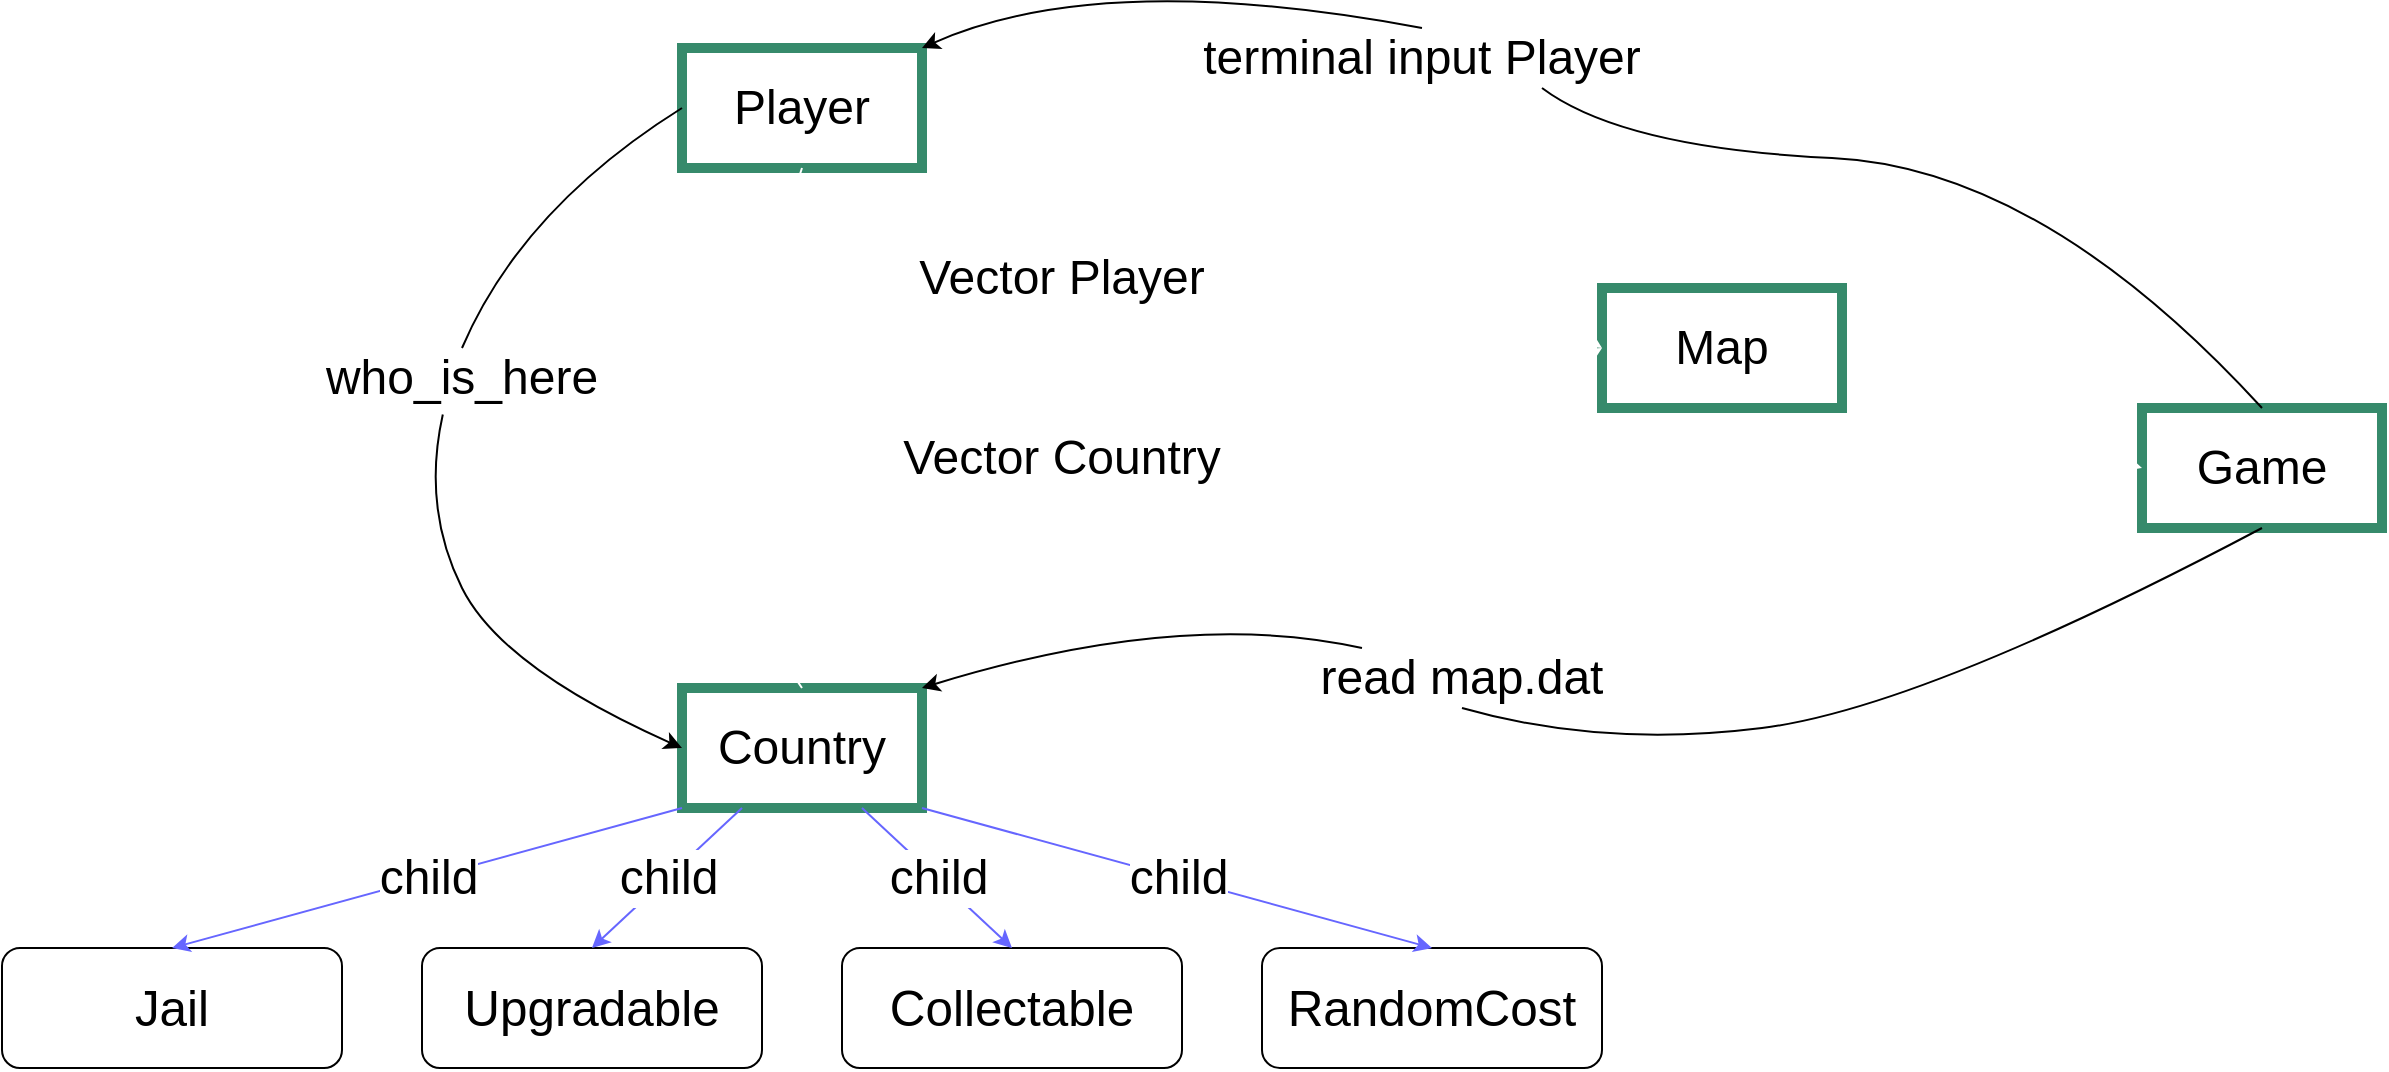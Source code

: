 <mxfile>
    <diagram id="FAyuMuRfts_mgKjyH_LW" name="Page-1">
        <mxGraphModel dx="911" dy="1799" grid="1" gridSize="10" guides="1" tooltips="1" connect="1" arrows="1" fold="1" page="1" pageScale="1" pageWidth="827" pageHeight="1169" math="0" shadow="0">
            <root>
                <mxCell id="0"/>
                <mxCell id="1" parent="0"/>
                <mxCell id="2" value="&lt;font style=&quot;font-size: 24px&quot;&gt;Country&lt;/font&gt;" style="rounded=0;whiteSpace=wrap;html=1;strokeColor=#368A6B;strokeWidth=5;" vertex="1" parent="1">
                    <mxGeometry x="360" y="200" width="120" height="60" as="geometry"/>
                </mxCell>
                <mxCell id="3" value="&lt;span class=&quot;markedContent&quot; id=&quot;page69R_mcid8&quot;&gt;&lt;span style=&quot;left: 169.929px ; top: 206.568px ; font-size: 24.716px ; font-family: sans-serif ; transform: scalex(1.001)&quot; dir=&quot;ltr&quot;&gt;Upgradable&lt;/span&gt;&lt;/span&gt;" style="rounded=1;whiteSpace=wrap;html=1;fontSize=24;" vertex="1" parent="1">
                    <mxGeometry x="230" y="330" width="170" height="60" as="geometry"/>
                </mxCell>
                <mxCell id="4" value="&lt;span class=&quot;markedContent&quot; id=&quot;page69R_mcid10&quot;&gt;&lt;span style=&quot;left: 169.929px ; top: 270.504px ; font-size: 24.716px ; font-family: sans-serif ; transform: scalex(1.0)&quot; dir=&quot;ltr&quot;&gt;Collectable&lt;/span&gt;&lt;/span&gt;" style="rounded=1;whiteSpace=wrap;html=1;fontSize=24;" vertex="1" parent="1">
                    <mxGeometry x="440" y="330" width="170" height="60" as="geometry"/>
                </mxCell>
                <mxCell id="5" value="&lt;span class=&quot;markedContent&quot; id=&quot;page69R_mcid12&quot;&gt;&lt;span style=&quot;left: 169.929px ; top: 334.417px ; font-size: 24.746px ; font-family: sans-serif ; transform: scalex(1.0)&quot; dir=&quot;ltr&quot;&gt;RandomCost&lt;/span&gt;&lt;/span&gt;" style="rounded=1;whiteSpace=wrap;html=1;fontSize=24;" vertex="1" parent="1">
                    <mxGeometry x="650" y="330" width="170" height="60" as="geometry"/>
                </mxCell>
                <mxCell id="6" value="&lt;span class=&quot;markedContent&quot; id=&quot;page69R_mcid14&quot;&gt;&lt;span style=&quot;left: 169.929px ; top: 398.4px ; font-size: 24.716px ; font-family: sans-serif ; transform: scalex(1.002)&quot; dir=&quot;ltr&quot;&gt;Jail&lt;/span&gt;&lt;/span&gt;" style="rounded=1;whiteSpace=wrap;html=1;fontSize=24;" vertex="1" parent="1">
                    <mxGeometry x="20" y="330" width="170" height="60" as="geometry"/>
                </mxCell>
                <mxCell id="11" value="Game" style="rounded=0;whiteSpace=wrap;html=1;fontSize=24;fillColor=none;strokeColor=#368A6B;strokeWidth=5;" vertex="1" parent="1">
                    <mxGeometry x="1090" y="60" width="120" height="60" as="geometry"/>
                </mxCell>
                <mxCell id="13" value="" style="curved=1;endArrow=classic;html=1;fontSize=24;exitX=0.25;exitY=0;exitDx=0;exitDy=0;entryX=1;entryY=0;entryDx=0;entryDy=0;startArrow=none;" edge="1" parent="1" source="16" target="2">
                    <mxGeometry width="50" height="50" relative="1" as="geometry">
                        <mxPoint x="560" y="310" as="sourcePoint"/>
                        <mxPoint x="370" y="480" as="targetPoint"/>
                        <Array as="points">
                            <mxPoint x="610" y="160"/>
                        </Array>
                    </mxGeometry>
                </mxCell>
                <mxCell id="17" value="&lt;font style=&quot;font-size: 24px&quot;&gt;Player&lt;/font&gt;" style="rounded=0;whiteSpace=wrap;html=1;strokeColor=#368A6B;strokeWidth=5;" vertex="1" parent="1">
                    <mxGeometry x="360" y="-120" width="120" height="60" as="geometry"/>
                </mxCell>
                <mxCell id="45" style="edgeStyle=none;html=1;entryX=0;entryY=0.5;entryDx=0;entryDy=0;fontSize=24;strokeColor=#FFFFFF;fillColor=#007FFF;" edge="1" parent="1" source="18" target="11">
                    <mxGeometry relative="1" as="geometry"/>
                </mxCell>
                <mxCell id="18" value="&lt;font style=&quot;font-size: 24px&quot;&gt;Map&lt;/font&gt;" style="rounded=0;whiteSpace=wrap;html=1;strokeColor=#368A6B;strokeWidth=5;" vertex="1" parent="1">
                    <mxGeometry x="820" width="120" height="60" as="geometry"/>
                </mxCell>
                <mxCell id="19" value="" style="curved=1;endArrow=classic;html=1;fontSize=24;entryX=0;entryY=0.5;entryDx=0;entryDy=0;startArrow=none;exitX=0.452;exitY=1.107;exitDx=0;exitDy=0;exitPerimeter=0;" edge="1" parent="1" source="20" target="2">
                    <mxGeometry width="50" height="50" relative="1" as="geometry">
                        <mxPoint x="350" y="100" as="sourcePoint"/>
                        <mxPoint x="180" y="90" as="targetPoint"/>
                        <Array as="points">
                            <mxPoint x="230" y="110"/>
                            <mxPoint x="270" y="190"/>
                        </Array>
                    </mxGeometry>
                </mxCell>
                <mxCell id="22" value="" style="endArrow=classic;html=1;fontSize=24;exitX=0;exitY=1;exitDx=0;exitDy=0;entryX=0.5;entryY=0;entryDx=0;entryDy=0;fillColor=#007FFF;strokeColor=#6666FF;" edge="1" parent="1" source="2" target="6">
                    <mxGeometry relative="1" as="geometry">
                        <mxPoint x="630" y="260" as="sourcePoint"/>
                        <mxPoint x="860" y="260" as="targetPoint"/>
                        <Array as="points"/>
                    </mxGeometry>
                </mxCell>
                <mxCell id="23" value="child" style="edgeLabel;resizable=0;html=1;align=center;verticalAlign=middle;fontSize=24;fillColor=#6666FF;strokeColor=#6666FF;" connectable="0" vertex="1" parent="22">
                    <mxGeometry relative="1" as="geometry"/>
                </mxCell>
                <mxCell id="24" value="" style="endArrow=classic;html=1;fontSize=24;exitX=0.25;exitY=1;exitDx=0;exitDy=0;entryX=0.5;entryY=0;entryDx=0;entryDy=0;strokeColor=#6666FF;" edge="1" parent="1" source="2" target="3">
                    <mxGeometry relative="1" as="geometry">
                        <mxPoint x="230" y="520" as="sourcePoint"/>
                        <mxPoint x="460" y="520" as="targetPoint"/>
                        <Array as="points"/>
                    </mxGeometry>
                </mxCell>
                <mxCell id="25" value="child" style="edgeLabel;resizable=0;html=1;align=center;verticalAlign=middle;fontSize=24;" connectable="0" vertex="1" parent="24">
                    <mxGeometry relative="1" as="geometry"/>
                </mxCell>
                <mxCell id="26" value="" style="endArrow=classic;html=1;fontSize=24;exitX=0.75;exitY=1;exitDx=0;exitDy=0;entryX=0.5;entryY=0;entryDx=0;entryDy=0;strokeColor=#6666FF;" edge="1" parent="1" source="2" target="4">
                    <mxGeometry relative="1" as="geometry">
                        <mxPoint x="414" y="460" as="sourcePoint"/>
                        <mxPoint x="644" y="460" as="targetPoint"/>
                        <Array as="points"/>
                    </mxGeometry>
                </mxCell>
                <mxCell id="27" value="child" style="edgeLabel;resizable=0;html=1;align=center;verticalAlign=middle;fontSize=24;" connectable="0" vertex="1" parent="26">
                    <mxGeometry relative="1" as="geometry"/>
                </mxCell>
                <mxCell id="28" value="" style="endArrow=classic;html=1;fontSize=24;exitX=1;exitY=1;exitDx=0;exitDy=0;entryX=0.5;entryY=0;entryDx=0;entryDy=0;strokeColor=#6666FF;" edge="1" parent="1" source="2" target="5">
                    <mxGeometry relative="1" as="geometry">
                        <mxPoint x="620" y="310" as="sourcePoint"/>
                        <mxPoint x="850" y="310" as="targetPoint"/>
                        <Array as="points"/>
                    </mxGeometry>
                </mxCell>
                <mxCell id="29" value="child" style="edgeLabel;resizable=0;html=1;align=center;verticalAlign=middle;fontSize=24;" connectable="0" vertex="1" parent="28">
                    <mxGeometry relative="1" as="geometry"/>
                </mxCell>
                <mxCell id="16" value="&lt;span style=&quot;text-align: left&quot;&gt;read map.dat&lt;/span&gt;" style="text;html=1;strokeColor=none;fillColor=none;align=center;verticalAlign=middle;whiteSpace=wrap;rounded=0;fontSize=24;" vertex="1" parent="1">
                    <mxGeometry x="650" y="180" width="200" height="30" as="geometry"/>
                </mxCell>
                <mxCell id="31" value="" style="curved=1;endArrow=none;html=1;fontSize=24;exitX=0.5;exitY=1;exitDx=0;exitDy=0;entryX=0.5;entryY=1;entryDx=0;entryDy=0;" edge="1" parent="1" source="11" target="16">
                    <mxGeometry width="50" height="50" relative="1" as="geometry">
                        <mxPoint x="960" y="150" as="sourcePoint"/>
                        <mxPoint x="420" y="200" as="targetPoint"/>
                        <Array as="points">
                            <mxPoint x="980" y="210"/>
                            <mxPoint x="820" y="230"/>
                        </Array>
                    </mxGeometry>
                </mxCell>
                <mxCell id="20" value="&lt;span style=&quot;text-align: left&quot;&gt;who_is_here&lt;/span&gt;" style="text;html=1;strokeColor=none;fillColor=none;align=center;verticalAlign=middle;whiteSpace=wrap;rounded=0;fontSize=24;" vertex="1" parent="1">
                    <mxGeometry x="150" y="30" width="200" height="30" as="geometry"/>
                </mxCell>
                <mxCell id="32" value="" style="curved=1;endArrow=none;html=1;fontSize=24;exitX=0;exitY=0.5;exitDx=0;exitDy=0;entryX=0.5;entryY=0;entryDx=0;entryDy=0;" edge="1" parent="1" source="17" target="20">
                    <mxGeometry width="50" height="50" relative="1" as="geometry">
                        <mxPoint x="360" y="-90" as="sourcePoint"/>
                        <mxPoint x="360" y="230" as="targetPoint"/>
                        <Array as="points">
                            <mxPoint x="280" y="-40"/>
                        </Array>
                    </mxGeometry>
                </mxCell>
                <mxCell id="33" value="" style="curved=1;endArrow=classic;html=1;fontSize=24;exitX=0.5;exitY=0;exitDx=0;exitDy=0;entryX=1;entryY=0;entryDx=0;entryDy=0;startArrow=none;" edge="1" parent="1" source="35" target="17">
                    <mxGeometry width="50" height="50" relative="1" as="geometry">
                        <mxPoint x="580" y="130" as="sourcePoint"/>
                        <mxPoint x="630" y="80" as="targetPoint"/>
                        <Array as="points">
                            <mxPoint x="570" y="-160"/>
                        </Array>
                    </mxGeometry>
                </mxCell>
                <mxCell id="35" value="&lt;span style=&quot;text-align: left&quot;&gt;terminal input Player&lt;/span&gt;" style="text;html=1;strokeColor=none;fillColor=none;align=center;verticalAlign=middle;whiteSpace=wrap;rounded=0;fontSize=24;" vertex="1" parent="1">
                    <mxGeometry x="610" y="-130" width="240" height="30" as="geometry"/>
                </mxCell>
                <mxCell id="36" value="" style="curved=1;endArrow=none;html=1;fontSize=24;exitX=0.5;exitY=0;exitDx=0;exitDy=0;entryX=0.75;entryY=1;entryDx=0;entryDy=0;" edge="1" parent="1" source="11" target="35">
                    <mxGeometry width="50" height="50" relative="1" as="geometry">
                        <mxPoint x="960" y="90" as="sourcePoint"/>
                        <mxPoint x="480" y="-120" as="targetPoint"/>
                        <Array as="points">
                            <mxPoint x="1040" y="-60"/>
                            <mxPoint x="830" y="-70"/>
                        </Array>
                    </mxGeometry>
                </mxCell>
                <mxCell id="38" value="" style="curved=1;endArrow=classic;html=1;fontSize=24;strokeColor=#FFFFFF;fillColor=#007FFF;exitX=1;exitY=0.5;exitDx=0;exitDy=0;entryX=0;entryY=0.5;entryDx=0;entryDy=0;startArrow=none;" edge="1" parent="1" source="39" target="18">
                    <mxGeometry width="50" height="50" relative="1" as="geometry">
                        <mxPoint x="580" y="110" as="sourcePoint"/>
                        <mxPoint x="630" y="60" as="targetPoint"/>
                        <Array as="points">
                            <mxPoint x="740" y="-20"/>
                        </Array>
                    </mxGeometry>
                </mxCell>
                <mxCell id="39" value="Vector Player" style="text;html=1;strokeColor=none;fillColor=none;align=center;verticalAlign=middle;whiteSpace=wrap;rounded=0;fontSize=24;" vertex="1" parent="1">
                    <mxGeometry x="470" y="-20" width="160" height="30" as="geometry"/>
                </mxCell>
                <mxCell id="40" value="" style="curved=1;endArrow=none;html=1;fontSize=24;strokeColor=#FFFFFF;fillColor=#007FFF;exitX=0.5;exitY=1;exitDx=0;exitDy=0;entryX=0;entryY=0.5;entryDx=0;entryDy=0;" edge="1" parent="1" source="17" target="39">
                    <mxGeometry width="50" height="50" relative="1" as="geometry">
                        <mxPoint x="420" y="-60" as="sourcePoint"/>
                        <mxPoint x="630" as="targetPoint"/>
                        <Array as="points">
                            <mxPoint x="400" y="-5"/>
                        </Array>
                    </mxGeometry>
                </mxCell>
                <mxCell id="42" value="" style="curved=1;endArrow=classic;html=1;fontSize=24;strokeColor=#FFFFFF;fillColor=#007FFF;exitX=1;exitY=0.5;exitDx=0;exitDy=0;entryX=0;entryY=0.5;entryDx=0;entryDy=0;startArrow=none;" edge="1" source="43" parent="1" target="18">
                    <mxGeometry width="50" height="50" relative="1" as="geometry">
                        <mxPoint x="570" y="200" as="sourcePoint"/>
                        <mxPoint x="780" y="120" as="targetPoint"/>
                        <Array as="points">
                            <mxPoint x="700" y="100"/>
                        </Array>
                    </mxGeometry>
                </mxCell>
                <mxCell id="43" value="Vector Country" style="text;html=1;strokeColor=none;fillColor=none;align=center;verticalAlign=middle;whiteSpace=wrap;rounded=0;fontSize=24;" vertex="1" parent="1">
                    <mxGeometry x="460" y="70" width="180" height="30" as="geometry"/>
                </mxCell>
                <mxCell id="44" value="" style="curved=1;endArrow=none;html=1;fontSize=24;strokeColor=#FFFFFF;fillColor=#007FFF;exitX=0.5;exitY=0;exitDx=0;exitDy=0;entryX=0;entryY=0.5;entryDx=0;entryDy=0;" edge="1" target="43" parent="1" source="2">
                    <mxGeometry width="50" height="50" relative="1" as="geometry">
                        <mxPoint x="410" y="30" as="sourcePoint"/>
                        <mxPoint x="620" y="90" as="targetPoint"/>
                        <Array as="points">
                            <mxPoint x="370" y="130"/>
                        </Array>
                    </mxGeometry>
                </mxCell>
            </root>
        </mxGraphModel>
    </diagram>
</mxfile>